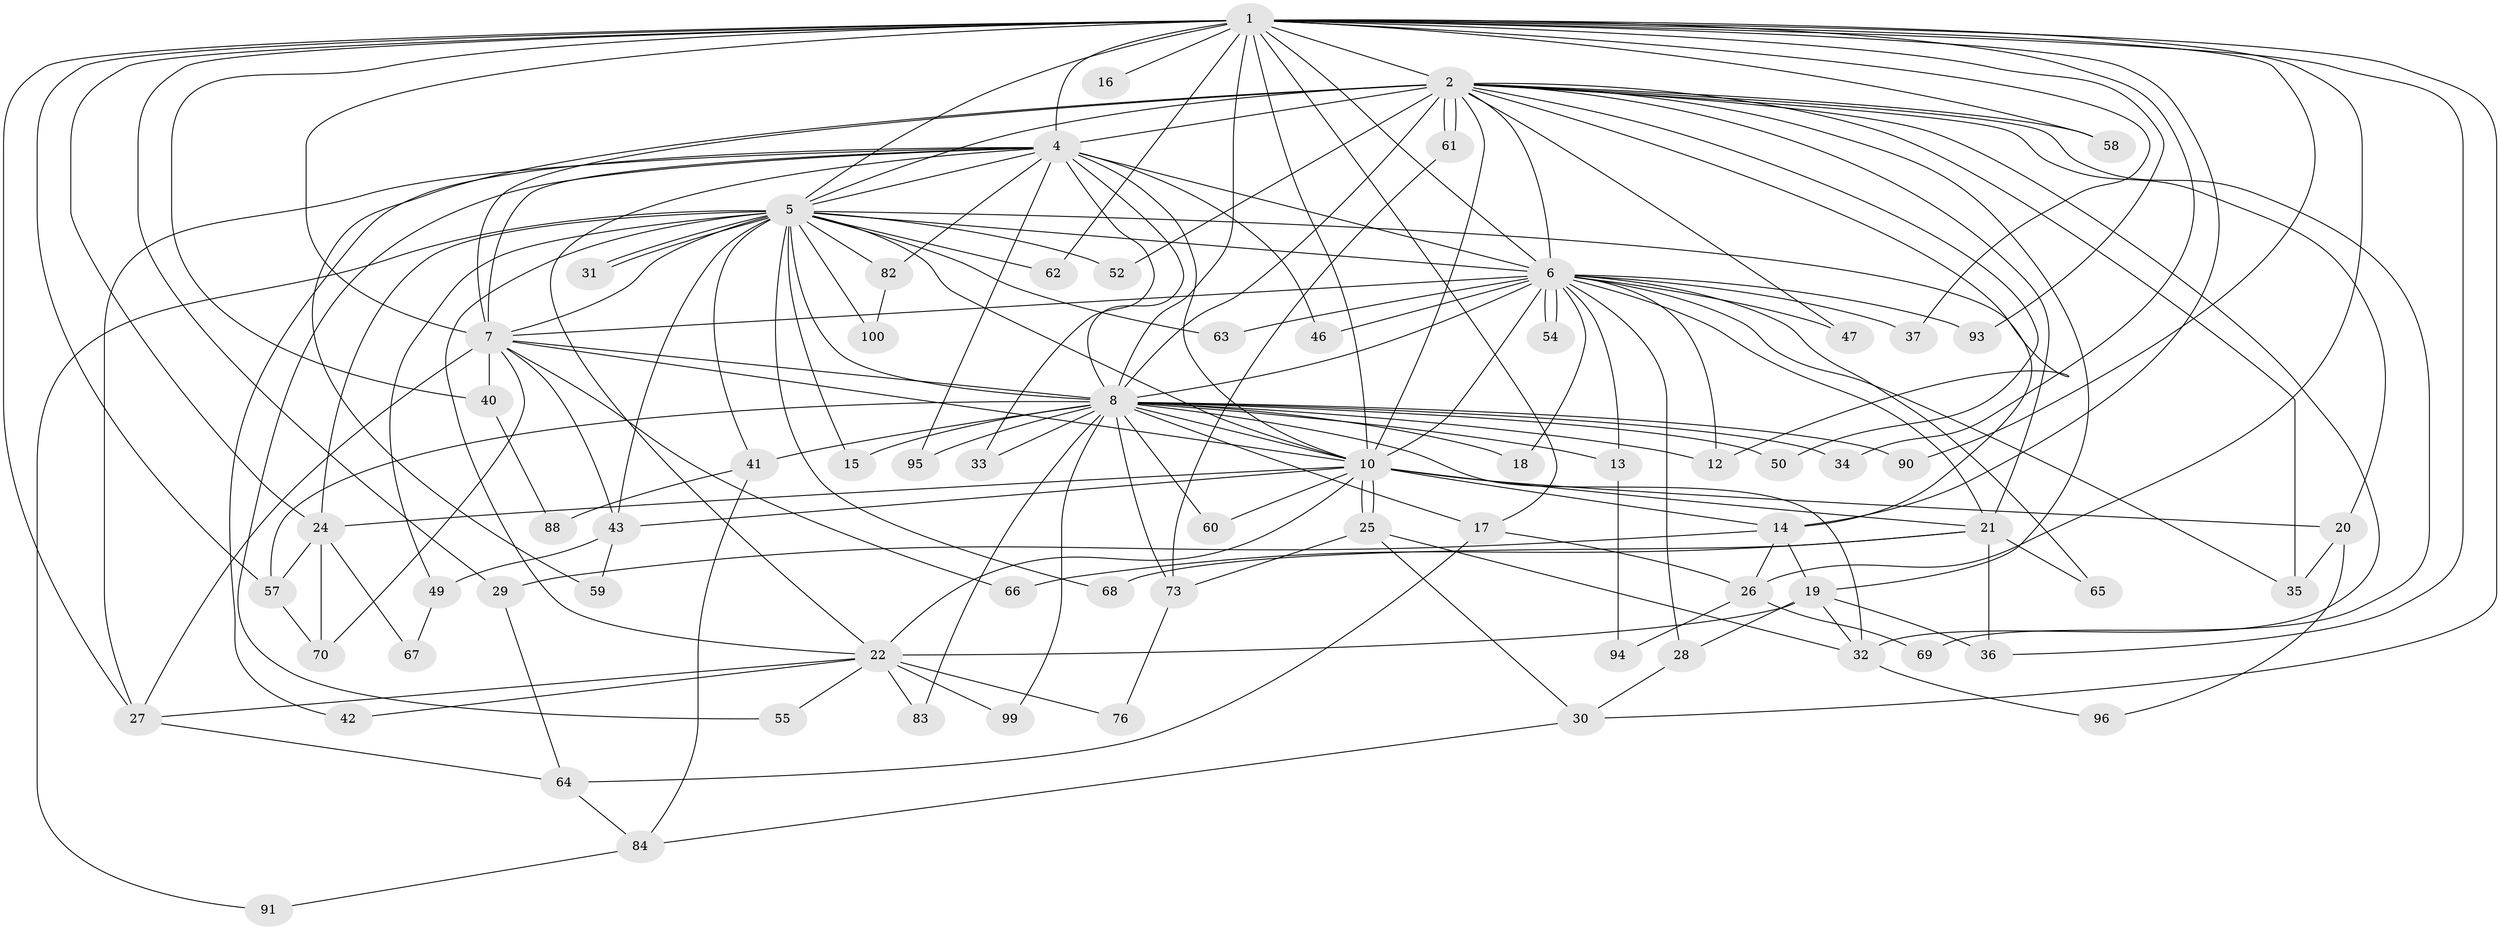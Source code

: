 // Generated by graph-tools (version 1.1) at 2025/23/03/03/25 07:23:46]
// undirected, 72 vertices, 175 edges
graph export_dot {
graph [start="1"]
  node [color=gray90,style=filled];
  1 [super="+9"];
  2 [super="+3"];
  4 [super="+44"];
  5 [super="+89"];
  6 [super="+11"];
  7 [super="+71"];
  8 [super="+48"];
  10 [super="+87"];
  12 [super="+98"];
  13 [super="+51"];
  14 [super="+23"];
  15;
  16;
  17;
  18;
  19 [super="+79"];
  20 [super="+53"];
  21 [super="+97"];
  22 [super="+39"];
  24 [super="+45"];
  25 [super="+80"];
  26 [super="+86"];
  27 [super="+38"];
  28;
  29;
  30 [super="+92"];
  31;
  32 [super="+56"];
  33;
  34;
  35;
  36 [super="+81"];
  37;
  40 [super="+85"];
  41;
  42;
  43;
  46;
  47;
  49;
  50;
  52;
  54;
  55;
  57 [super="+78"];
  58;
  59 [super="+74"];
  60;
  61 [super="+77"];
  62;
  63;
  64 [super="+72"];
  65;
  66;
  67;
  68;
  69;
  70 [super="+75"];
  73;
  76;
  82;
  83;
  84 [super="+101"];
  88;
  90;
  91;
  93;
  94;
  95;
  96;
  99;
  100;
  1 -- 2 [weight=4];
  1 -- 4 [weight=2];
  1 -- 5 [weight=2];
  1 -- 6 [weight=2];
  1 -- 7 [weight=3];
  1 -- 8 [weight=2];
  1 -- 10 [weight=2];
  1 -- 16 [weight=2];
  1 -- 17;
  1 -- 24;
  1 -- 26;
  1 -- 29;
  1 -- 34;
  1 -- 37;
  1 -- 40 [weight=2];
  1 -- 58;
  1 -- 90;
  1 -- 14;
  1 -- 27;
  1 -- 93;
  1 -- 36;
  1 -- 62;
  1 -- 57;
  1 -- 30;
  2 -- 4 [weight=2];
  2 -- 5 [weight=2];
  2 -- 6 [weight=3];
  2 -- 7 [weight=2];
  2 -- 8 [weight=2];
  2 -- 10 [weight=2];
  2 -- 20;
  2 -- 35;
  2 -- 47;
  2 -- 52;
  2 -- 59 [weight=2];
  2 -- 61;
  2 -- 61;
  2 -- 69;
  2 -- 12;
  2 -- 50;
  2 -- 19;
  2 -- 21;
  2 -- 58;
  2 -- 32;
  4 -- 5;
  4 -- 6;
  4 -- 7;
  4 -- 8;
  4 -- 10;
  4 -- 22;
  4 -- 33;
  4 -- 42;
  4 -- 55;
  4 -- 82;
  4 -- 95;
  4 -- 27;
  4 -- 46;
  5 -- 6;
  5 -- 7;
  5 -- 8 [weight=2];
  5 -- 10;
  5 -- 15;
  5 -- 31;
  5 -- 31;
  5 -- 41;
  5 -- 43;
  5 -- 49;
  5 -- 52;
  5 -- 62;
  5 -- 63;
  5 -- 68;
  5 -- 82;
  5 -- 91;
  5 -- 100;
  5 -- 14;
  5 -- 22;
  5 -- 24;
  6 -- 7;
  6 -- 8;
  6 -- 10;
  6 -- 35;
  6 -- 37;
  6 -- 46;
  6 -- 54;
  6 -- 54;
  6 -- 63;
  6 -- 65;
  6 -- 93;
  6 -- 18;
  6 -- 28;
  6 -- 13 [weight=2];
  6 -- 47;
  6 -- 12;
  6 -- 21;
  7 -- 8;
  7 -- 10;
  7 -- 27;
  7 -- 40;
  7 -- 43;
  7 -- 66;
  7 -- 70;
  8 -- 10;
  8 -- 12;
  8 -- 13;
  8 -- 15;
  8 -- 17;
  8 -- 18;
  8 -- 32;
  8 -- 33;
  8 -- 34;
  8 -- 41;
  8 -- 50;
  8 -- 57;
  8 -- 60;
  8 -- 73;
  8 -- 83;
  8 -- 90;
  8 -- 99;
  8 -- 95;
  10 -- 14;
  10 -- 20;
  10 -- 21;
  10 -- 22;
  10 -- 24;
  10 -- 25;
  10 -- 25;
  10 -- 60;
  10 -- 43;
  13 -- 94;
  14 -- 19;
  14 -- 26;
  14 -- 29;
  17 -- 64;
  17 -- 26;
  19 -- 28;
  19 -- 32;
  19 -- 36;
  19 -- 22;
  20 -- 96;
  20 -- 35;
  21 -- 65;
  21 -- 66;
  21 -- 68;
  21 -- 36;
  22 -- 42;
  22 -- 55;
  22 -- 76;
  22 -- 99;
  22 -- 83;
  22 -- 27;
  24 -- 67;
  24 -- 70;
  24 -- 57;
  25 -- 30;
  25 -- 73;
  25 -- 32;
  26 -- 69;
  26 -- 94;
  27 -- 64;
  28 -- 30;
  29 -- 64;
  30 -- 84;
  32 -- 96;
  40 -- 88;
  41 -- 84;
  41 -- 88;
  43 -- 49;
  43 -- 59;
  49 -- 67;
  57 -- 70;
  61 -- 73;
  64 -- 84;
  73 -- 76;
  82 -- 100;
  84 -- 91;
}
